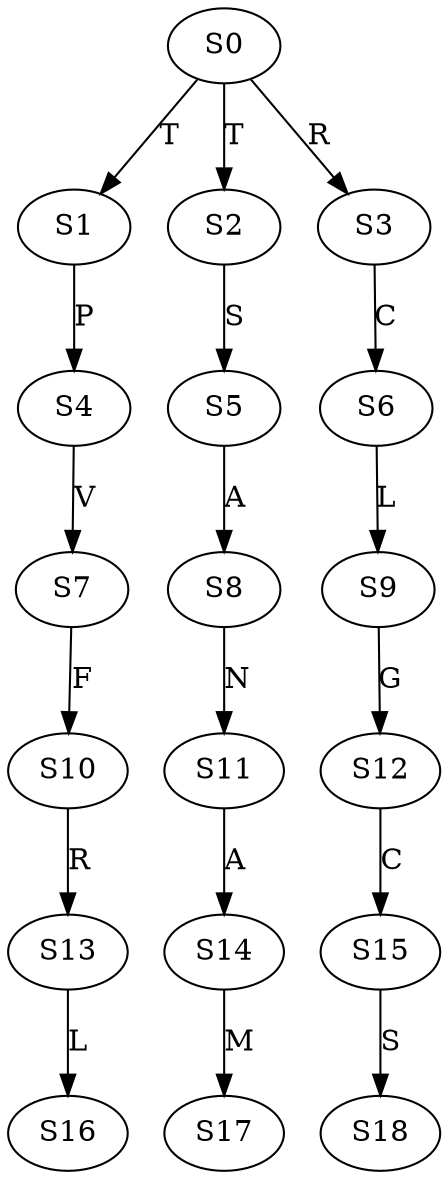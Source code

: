 strict digraph  {
	S0 -> S1 [ label = T ];
	S0 -> S2 [ label = T ];
	S0 -> S3 [ label = R ];
	S1 -> S4 [ label = P ];
	S2 -> S5 [ label = S ];
	S3 -> S6 [ label = C ];
	S4 -> S7 [ label = V ];
	S5 -> S8 [ label = A ];
	S6 -> S9 [ label = L ];
	S7 -> S10 [ label = F ];
	S8 -> S11 [ label = N ];
	S9 -> S12 [ label = G ];
	S10 -> S13 [ label = R ];
	S11 -> S14 [ label = A ];
	S12 -> S15 [ label = C ];
	S13 -> S16 [ label = L ];
	S14 -> S17 [ label = M ];
	S15 -> S18 [ label = S ];
}
